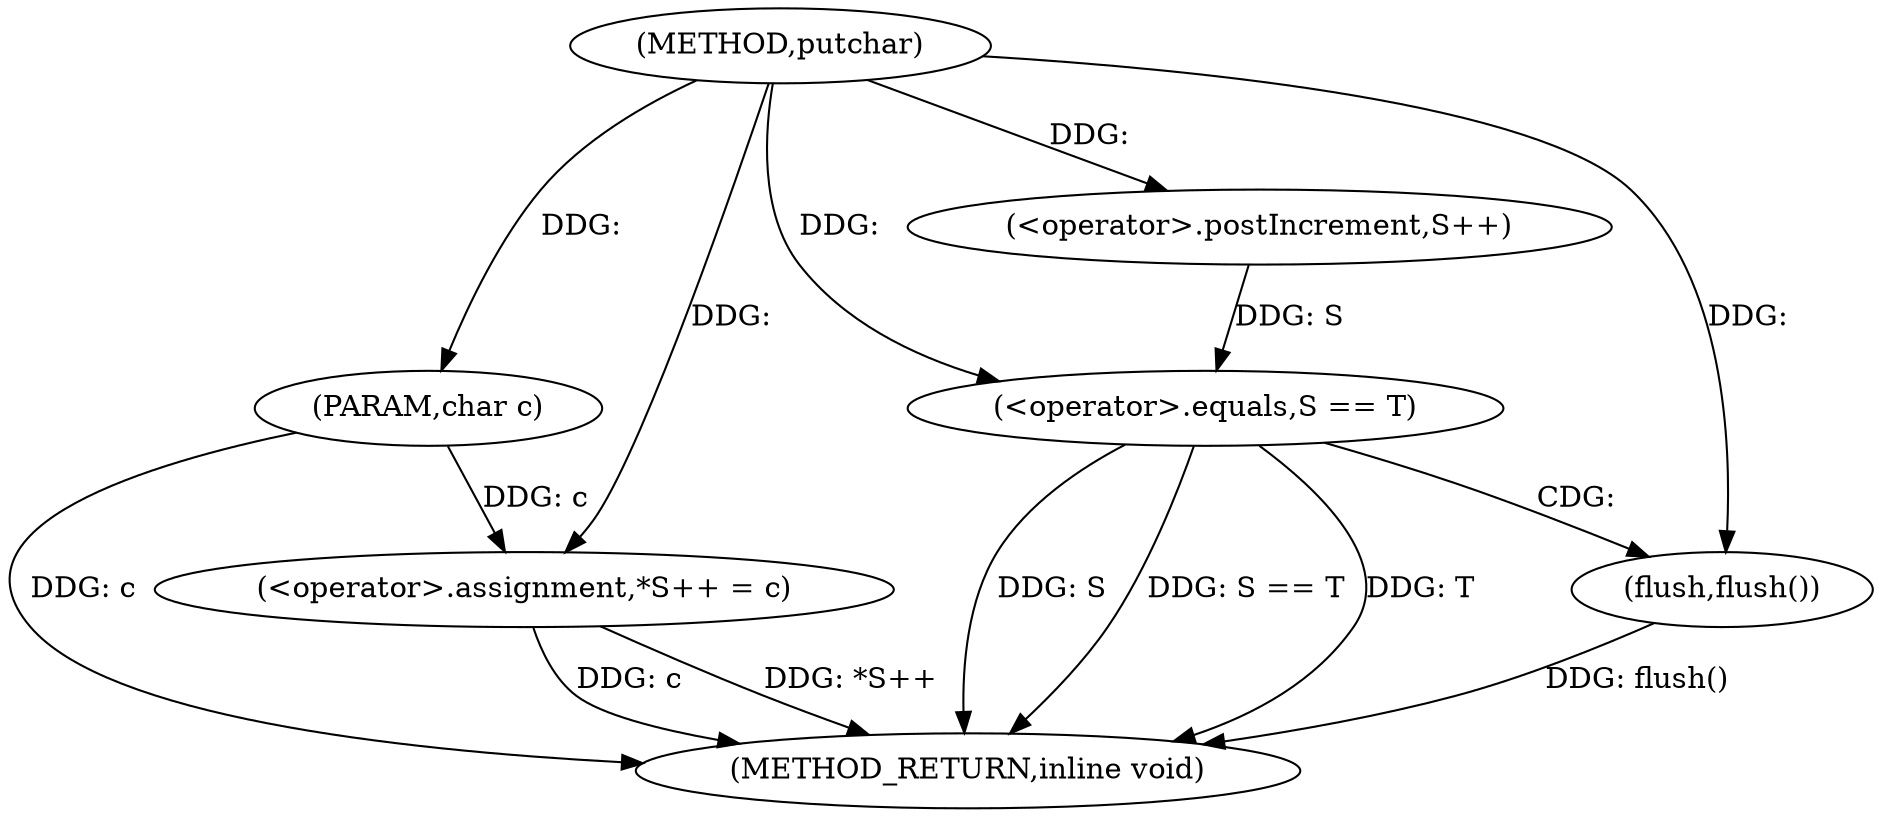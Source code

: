digraph "putchar" {  
"1000229" [label = "(METHOD,putchar)" ]
"1000242" [label = "(METHOD_RETURN,inline void)" ]
"1000230" [label = "(PARAM,char c)" ]
"1000232" [label = "(<operator>.assignment,*S++ = c)" ]
"1000238" [label = "(<operator>.equals,S == T)" ]
"1000241" [label = "(flush,flush())" ]
"1000234" [label = "(<operator>.postIncrement,S++)" ]
  "1000230" -> "1000242"  [ label = "DDG: c"] 
  "1000232" -> "1000242"  [ label = "DDG: *S++"] 
  "1000232" -> "1000242"  [ label = "DDG: c"] 
  "1000238" -> "1000242"  [ label = "DDG: S"] 
  "1000238" -> "1000242"  [ label = "DDG: S == T"] 
  "1000241" -> "1000242"  [ label = "DDG: flush()"] 
  "1000238" -> "1000242"  [ label = "DDG: T"] 
  "1000229" -> "1000230"  [ label = "DDG: "] 
  "1000230" -> "1000232"  [ label = "DDG: c"] 
  "1000229" -> "1000232"  [ label = "DDG: "] 
  "1000229" -> "1000241"  [ label = "DDG: "] 
  "1000234" -> "1000238"  [ label = "DDG: S"] 
  "1000229" -> "1000238"  [ label = "DDG: "] 
  "1000229" -> "1000234"  [ label = "DDG: "] 
  "1000238" -> "1000241"  [ label = "CDG: "] 
}
